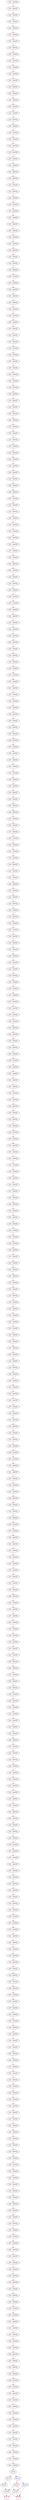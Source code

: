 digraph {
    1 [label=F];
    2 [label=T];
    3 [label="[1,0,0]"];
    4 [label="[0,0,2]"];
    5 [label="[1,0,0]"];
    6 [label="[0,0,1]"];
    7 [label="[0,0,2]"];
    8 [label="[0,0,2]"];
    9 [label="[0,0,1]"];
    10 [label="[0,0,0]"];
    11 [label="ord = lineOrd"];
    12 [label="ord = lineOrd"];
    13 [label="ord = lineOrd"];
    14 [label="ord = lineOrd"];
    15 [label="ord = lineOrd"];
    16 [label="ord = lineOrd"];
    17 [label="ord = lineOrd"];
    18 [label="ord = lineOrd"];
    19 [label="ord = lineOrd"];
    20 [label="ord = lineOrd"];
    21 [label="ord = lineOrd"];
    22 [label="ord = lineOrd"];
    23 [label="ord = lineOrd"];
    24 [label="ord = lineOrd"];
    25 [label="ord = lineOrd"];
    26 [label="ord = lineOrd"];
    27 [label="ord = lineOrd"];
    28 [label="ord = lineOrd"];
    29 [label="ord = lineOrd"];
    30 [label="ord = lineOrd"];
    31 [label="ord = lineOrd"];
    32 [label="ord = lineOrd"];
    33 [label="ord = lineOrd"];
    34 [label="ord = lineOrd"];
    35 [label="ord = lineOrd"];
    36 [label="ord = lineOrd"];
    37 [label="ord = lineOrd"];
    38 [label="ord = lineOrd"];
    39 [label="ord = lineOrd"];
    40 [label="ord = lineOrd"];
    41 [label="ord = lineOrd"];
    42 [label="ord = lineOrd"];
    43 [label="ord = lineOrd"];
    44 [label="ord = lineOrd"];
    45 [label="ord = lineOrd"];
    46 [label="ord = lineOrd"];
    47 [label="ord = lineOrd"];
    48 [label="ord = lineOrd"];
    49 [label="ord = lineOrd"];
    50 [label="ord = lineOrd"];
    51 [label="ord = lineOrd"];
    52 [label="ord = lineOrd"];
    53 [label="ord = lineOrd"];
    54 [label="ord = lineOrd"];
    55 [label="ord = lineOrd"];
    56 [label="ord = lineOrd"];
    57 [label="ord = lineOrd"];
    58 [label="ord = lineOrd"];
    59 [label="ord = lineOrd"];
    60 [label="ord = lineOrd"];
    61 [label="ord = lineOrd"];
    62 [label="ord = lineOrd"];
    63 [label="ord = lineOrd"];
    64 [label="ord = lineOrd"];
    65 [label="ord = lineOrd"];
    66 [label="ord = lineOrd"];
    67 [label="ord = lineOrd"];
    68 [label="ord = lineOrd"];
    69 [label="ord = lineOrd"];
    70 [label="ord = lineOrd"];
    71 [label="ord = lineOrd"];
    72 [label="ord = lineOrd"];
    73 [label="ord = lineOrd"];
    74 [label="ord = lineOrd"];
    75 [label="ord = lineOrd"];
    76 [label="ord = lineOrd"];
    77 [label="ord = lineOrd"];
    78 [label="ord = lineOrd"];
    79 [label="ord = lineOrd"];
    80 [label="ord = lineOrd"];
    81 [label="ord = lineOrd"];
    82 [label="ord = lineOrd"];
    83 [label="ord = lineOrd"];
    84 [label="ord = lineOrd"];
    85 [label="ord = lineOrd"];
    86 [label="ord = lineOrd"];
    87 [label="ord = lineOrd"];
    88 [label="ord = lineOrd"];
    89 [label="ord = lineOrd"];
    90 [label="ord = lineOrd"];
    91 [label="ord = lineOrd"];
    92 [label="ord = lineOrd"];
    93 [label="ord = lineOrd"];
    94 [label="ord = lineOrd"];
    95 [label="ord = lineOrd"];
    96 [label="ord = lineOrd"];
    97 [label="ord = lineOrd"];
    98 [label="ord = lineOrd"];
    99 [label="ord = lineOrd"];
    100 [label="ord = lineOrd"];
    101 [label="ord = lineOrd"];
    102 [label="ord = lineOrd"];
    103 [label="ord = lineOrd"];
    104 [label="ord = lineOrd"];
    105 [label="ord = lineOrd"];
    106 [label="ord = lineOrd"];
    107 [label="ord = lineOrd"];
    108 [label="ord = lineOrd"];
    109 [label="ord = lineOrd"];
    110 [label="ord = lineOrd"];
    111 [label="ord = lineOrd"];
    112 [label="ord = lineOrd"];
    113 [label="ord = lineOrd"];
    114 [label="ord = lineOrd"];
    115 [label="ord = lineOrd"];
    116 [label="ord = lineOrd"];
    117 [label="ord = lineOrd"];
    118 [label="ord = lineOrd"];
    119 [label="ord = lineOrd"];
    120 [label="ord = lineOrd"];
    121 [label="ord = lineOrd"];
    122 [label="ord = lineOrd"];
    123 [label="ord = lineOrd"];
    124 [label="ord = lineOrd"];
    125 [label="ord = lineOrd"];
    126 [label="ord = lineOrd"];
    127 [label="ord = lineOrd"];
    128 [label="ord = lineOrd"];
    129 [label="ord = lineOrd"];
    130 [label="ord = lineOrd"];
    131 [label="ord = lineOrd"];
    132 [label="ord = lineOrd"];
    133 [label="ord = lineOrd"];
    134 [label="ord = lineOrd"];
    135 [label="ord = lineOrd"];
    136 [label="ord = lineOrd"];
    137 [label="ord = lineOrd"];
    138 [label="ord = lineOrd"];
    139 [label="ord = lineOrd"];
    140 [label="ord = lineOrd"];
    141 [label="ord = lineOrd"];
    142 [label="ord = lineOrd"];
    143 [label="ord = lineOrd"];
    144 [label="ord = lineOrd"];
    145 [label="ord = lineOrd"];
    146 [label="ord = lineOrd"];
    147 [label="ord = lineOrd"];
    148 [label="ord = lineOrd"];
    149 [label="ord = lineOrd"];
    150 [label="ord = lineOrd"];
    151 [label="ord = lineOrd"];
    152 [label="ord = lineOrd"];
    153 [label="ord = lineOrd"];
    154 [label="ord = lineOrd"];
    155 [label="ord = lineOrd"];
    156 [label="ord = lineOrd"];
    157 [label="ord = lineOrd"];
    158 [label="ord = lineOrd"];
    159 [label="ord = lineOrd"];
    160 [label="ord = lineOrd"];
    161 [label="ord = lineOrd"];
    162 [label="ord = lineOrd"];
    163 [label="ord = lineOrd"];
    164 [label="ord = lineOrd"];
    165 [label="ord = lineOrd"];
    166 [label="ord = lineOrd"];
    167 [label="ord = lineOrd"];
    168 [label="ord = lineOrd"];
    169 [label="ord = lineOrd"];
    170 [label="ord = lineOrd"];
    171 [label="ord = lineOrd"];
    172 [label="ord = lineOrd"];
    173 [label="ord = lineOrd"];
    174 [label="ord = lineOrd"];
    175 [label="ord = lineOrd"];
    176 [label="ord = lineOrd"];
    177 [label="ord = lineOrd"];
    178 [label="ord = lineOrd"];
    179 [label="ord = lineOrd"];
    180 [label="ord = lineOrd"];
    181 [label="ord = lineOrd"];
    182 [label="ord = lineOrd"];
    183 [label="ord = lineOrd"];
    184 [label="ord = lineOrd"];
    185 [label="ord = lineOrd"];
    186 [label="ord = lineOrd"];
    187 [label="ord = lineOrd"];
    188 [label="ord = lineOrd"];
    189 [label="ord = lineOrd"];
    190 [label="ord = lineOrd"];
    191 [label="ord = lineOrd"];
    192 [label="ord = lineOrd"];
    193 [label="ord = lineOrd"];
    194 [label="ord = lineOrd"];
    195 [label="ord = lineOrd"];
    196 [label="ord = lineOrd"];
    197 [label="ord = lineOrd"];
    198 [label="ord = lineOrd"];
    199 [label="ord = lineOrd"];
    200 [label="ord = lineOrd"];
    201 [label="ord = lineOrd"];
    202 [label="ord = lineOrd"];
    203 [label="ord = lineOrd"];
    204 [label="ord = lineOrd"];
    205 [label="ord = lineOrd"];
    206 [label="ord = lineOrd"];
    207 [label="ord = lineOrd"];
    208 [label="ord = lineOrd"];
    209 [label="ord = lineOrd"];
    210 [label="ord = lineOrd"];
    211 [label="ord = lineOrd"];
    212 [label="ord = lineOrd"];
    213 [label="ord = lineOrd"];
    214 [label="ord = lineOrd"];
    215 [label="ord = lineOrd"];
    216 [label="ord = lineOrd"];
    217 [label="ord = lineOrd"];
    218 [label="ord = lineOrd"];
    219 [label="ord = lineOrd"];
    220 [label="ord = lineOrd"];
    221 [label="ord = lineOrd"];
    222 [label="ord = lineOrd"];
    223 [label="ord = lineOrd"];
    224 [label="ord = lineOrd"];
    225 [label="ord = lineOrd"];
    226 [label="ord = lineOrd"];
    227 [label="ord = lineOrd"];
    228 [label="ord = lineOrd"];
    229 [label="ord = lineOrd"];
    230 [label="ord = lineOrd"];
    231 [label="ord = lineOrd"];
    232 [label="ord = lineOrd"];
    233 [label="ord = lineOrd"];
    234 [label="ord = lineOrd"];
    235 [label="ord = lineOrd"];
    236 [label="ord = lineOrd"];
    237 [label="ord = lineOrd"];
    238 [label="ord = lineOrd"];
    239 [label="ord = lineOrd"];
    240 [label="ord = lineOrd"];
    241 [label="ord = lineOrd"];
    242 [label="ord = lineOrd"];
    243 [label="ord = lineOrd"];
    244 [label="ord = lineOrd"];
    245 [label="ord = lineOrd"];
    246 [label="ord = lineOrd"];
    247 [label="ord = lineOrd"];
    248 [label="ord = lineOrd"];
    249 [label="ord = lineOrd"];
    250 [label="ord = lineOrd"];
    251 [label="ord = lineOrd"];
    252 [label="ord = lineOrd"];
    253 [label="ord = lineOrd"];
    254 [label="ord = lineOrd"];
    255 [label="ord = lineOrd"];
    256 [label="ord = lineOrd"];
    257 [label="ord = lineOrd"];
    258 [label="ord = lineOrd"];
    259 [label="ord = lineOrd"];
    260 [label="ord = lineOrd"];
    261 [label="ord = lineOrd"];
    262 [label="ord = lineOrd"];
    263 [label="ord = lineOrd"];
    264 [label="ord = lineOrd"];
    265 [label="ord = lineOrd"];
    266 [label="ord = lineOrd"];
    267 [label="ord = lineOrd"];
    268 [label="ord = lineOrd"];
    269 [label="ord = lineOrd"];
    270 [label="ord = lineOrd"];
    271 [label="ord = lineOrd"];
    272 [label="ord = lineOrd"];
    273 [label="ord = lineOrd"];
    274 [label="ord = lineOrd"];
    275 [label="ord = lineOrd"];
    276 [label="ord = lineOrd"];
    277 [label="ord = lineOrd"];
    278 [label="ord = lineOrd"];
    279 [label="ord = lineOrd"];
    280 [label="ord = lineOrd"];
    281 [label="ord = lineOrd"];
    282 [label="ord = lineOrd"];
    283 [label="ord = lineOrd"];
    284 [label="ord = lineOrd"];
    285 [label="ord = lineOrd"];
    286 [label="ord = lineOrd"];
    287 [label="ord = lineOrd"];
    288 [label="ord = lineOrd"];
    289 [label="ord = lineOrd"];
    290 [label="ord = lineOrd"];
    291 [label="ord = lineOrd"];
    292 [label="ord = lineOrd"];
    293 [label="ord = lineOrd"];
    294 [label="ord = lineOrd"];
    295 [label="ord = lineOrd"];
    296 [label="ord = lineOrd"];
    297 [label="ord = lineOrd"];
    298 [label="ord = lineOrd"];
    299 [label="ord = lineOrd"];
    300 [label="ord = lineOrd"];
    301 [label="ord = lineOrd"];
    302 [label="ord = lineOrd"];
    303 [label="ord = lineOrd"];
    304 [label="ord = lineOrd"];
    305 [label="ord = lineOrd"];
    306 [label="ord = lineOrd"];
    307 [label="ord = lineOrd"];
    308 [label="ord = lineOrd"];
    309 [label="ord = lineOrd"];
    310 [label="ord = lineOrd"];
    311 [label="ord = lineOrd"];
    312 [label="ord = lineOrd"];
    313 [label="ord = lineOrd"];
    314 [label="ord = lineOrd"];
    315 [label="ord = lineOrd"];
    316 [label="ord = lineOrd"];
    317 [label="ord = lineOrd"];
    318 [label="ord = lineOrd"];
    319 [label="ord = lineOrd"];
    320 [label="ord = lineOrd"];
    321 [label="ord = lineOrd"];
    322 [label="ord = lineOrd"];
    323 [label="ord = lineOrd"];
    324 [label="ord = lineOrd"];
    325 [label="ord = lineOrd"];
    326 [label="ord = lineOrd"];
    327 [label="ord = lineOrd"];
    328 [label="ord = lineOrd"];
    329 [label="ord = lineOrd"];
    330 [label="ord = lineOrd"];
    331 [label="ord = lineOrd"];
    332 [label="ord = lineOrd"];
    333 [label="ord = lineOrd"];
    334 [label="ord = lineOrd"];
    335 [label="ord = lineOrd"];
    336 [label="ord = lineOrd"];
    337 [label="ord = lineOrd"];
    338 [label="ord = lineOrd"];
    339 [label="ord = lineOrd"];
    340 [label="ord = lineOrd"];
    341 [label="ord = lineOrd"];
    342 [label="ord = lineOrd"];
    343 [label="ord = lineOrd"];
    344 [label="ord = lineOrd"];
    345 [label="ord = lineOrd"];
    346 [label="ord = lineOrd"];
    347 [label="ord = lineOrd"];
    348 [label="ord = lineOrd"];
    349 [label="ord = lineOrd"];
    350 [label="ord = lineOrd"];
    351 [label="ord = lineOrd"];
    352 [label="ord = lineOrd"];
    353 [label="ord = lineOrd"];
    354 [label="ord = lineOrd"];
    355 [label="ord = lineOrd"];
    356 [label="ord = lineOrd"];
    357 [label="ord = lineOrd"];
    358 [label="ord = lineOrd"];
    359 [label="ord = lineOrd"];
    360 [label="ord = lineOrd"];
    361 [label="ord = lineOrd"];
    362 [label="ord = lineOrd"];
    363 [label="ord = lineOrd"];
    364 [label="ord = lineOrd"];
    365 [label="ord = lineOrd"];
    366 [label="ord = lineOrd"];
    367 [label="ord = lineOrd"];
    368 [label="ord = lineOrd"];
    369 [label="ord = lineOrd"];
    370 [label="ord = lineOrd"];
    371 [label="ord = lineOrd"];
    372 [label="ord = lineOrd"];
    373 [label="ord = lineOrd"];
    374 [label="ord = lineOrd"];
    375 [label="ord = lineOrd"];
    376 [label="ord = lineOrd"];
    377 [label="ord = lineOrd"];
    378 [label="ord = lineOrd"];
    379 [label="ord = lineOrd"];
    380 [label="ord = lineOrd"];
    381 [label="ord = lineOrd"];
    382 [label="ord = lineOrd"];
    383 [label="ord = lineOrd"];
    384 [label="ord = lineOrd"];
    385 [label="ord = lineOrd"];
    386 [label="ord = lineOrd"];
    387 [label="ord = lineOrd"];
    388 [label="ord = lineOrd"];
    3 -> 1 [style=dashed
           ,color=blue];
    3 -> 2 [color=red];
    4 -> 3 [style=dashed
           ,color=blue];
    4 -> 1 [color=red];
    5 -> 2 [style=dashed
           ,color=blue];
    5 -> 1 [color=red];
    6 -> 4 [color=red];
    6 -> 5 [style=dashed
           ,color=blue];
    7 -> 3 [style=dashed
           ,color=blue];
    7 -> 2 [color=red];
    8 -> 5 [color=red];
    8 -> 2 [style=dashed
           ,color=blue];
    9 -> 7 [color=red];
    9 -> 8 [style=dashed
           ,color=blue];
    10 -> 6 [color=red];
    10 -> 9 [style=dashed
            ,color=blue];
    11 -> 10 [color=red];
    12 -> 11 [color=red];
    13 -> 12 [color=red];
    14 -> 13 [color=red];
    15 -> 14 [color=red];
    16 -> 15 [color=red];
    17 -> 16 [color=red];
    18 -> 17 [color=red];
    19 -> 18 [color=red];
    20 -> 19 [color=red];
    21 -> 20 [color=red];
    22 -> 21 [color=red];
    23 -> 22 [color=red];
    24 -> 23 [color=red];
    25 -> 24 [color=red];
    26 -> 25 [color=red];
    27 -> 26 [color=red];
    28 -> 27 [color=red];
    29 -> 28 [color=red];
    30 -> 29 [color=red];
    31 -> 30 [color=red];
    32 -> 31 [color=red];
    33 -> 32 [color=red];
    34 -> 33 [color=red];
    35 -> 34 [color=red];
    36 -> 35 [color=red];
    37 -> 36 [color=red];
    38 -> 37 [color=red];
    39 -> 38 [color=red];
    40 -> 39 [color=red];
    41 -> 40 [color=red];
    42 -> 41 [color=red];
    43 -> 42 [color=red];
    44 -> 43 [color=red];
    45 -> 44 [color=red];
    46 -> 45 [color=red];
    47 -> 46 [color=red];
    48 -> 47 [color=red];
    49 -> 48 [color=red];
    50 -> 49 [color=red];
    51 -> 50 [color=red];
    52 -> 51 [color=red];
    53 -> 52 [color=red];
    54 -> 53 [color=red];
    55 -> 54 [color=red];
    56 -> 55 [color=red];
    57 -> 56 [color=red];
    58 -> 57 [color=red];
    59 -> 58 [color=red];
    60 -> 59 [color=red];
    61 -> 60 [color=red];
    62 -> 61 [color=red];
    63 -> 62 [color=red];
    64 -> 63 [color=red];
    65 -> 64 [color=red];
    66 -> 65 [color=red];
    67 -> 66 [color=red];
    68 -> 67 [color=red];
    69 -> 68 [color=red];
    70 -> 69 [color=red];
    71 -> 70 [color=red];
    72 -> 71 [color=red];
    73 -> 72 [color=red];
    74 -> 73 [color=red];
    75 -> 74 [color=red];
    76 -> 75 [color=red];
    77 -> 76 [color=red];
    78 -> 77 [color=red];
    79 -> 78 [color=red];
    80 -> 79 [color=red];
    81 -> 80 [color=red];
    82 -> 81 [color=red];
    83 -> 82 [color=red];
    84 -> 83 [color=red];
    85 -> 84 [color=red];
    86 -> 85 [color=red];
    87 -> 86 [color=red];
    88 -> 87 [color=red];
    89 -> 88 [color=red];
    90 -> 89 [color=red];
    91 -> 90 [color=red];
    92 -> 91 [color=red];
    93 -> 92 [color=red];
    94 -> 93 [color=red];
    95 -> 94 [color=red];
    96 -> 95 [color=red];
    97 -> 96 [color=red];
    98 -> 97 [color=red];
    99 -> 98 [color=red];
    100 -> 99 [color=red];
    101 -> 100 [color=red];
    102 -> 101 [color=red];
    103 -> 102 [color=red];
    104 -> 103 [color=red];
    105 -> 104 [color=red];
    106 -> 105 [color=red];
    107 -> 106 [color=red];
    108 -> 107 [color=red];
    109 -> 108 [color=red];
    110 -> 109 [color=red];
    111 -> 110 [color=red];
    112 -> 111 [color=red];
    113 -> 112 [color=red];
    114 -> 113 [color=red];
    115 -> 114 [color=red];
    116 -> 115 [color=red];
    117 -> 116 [color=red];
    118 -> 117 [color=red];
    119 -> 118 [color=red];
    120 -> 119 [color=red];
    121 -> 120 [color=red];
    122 -> 121 [color=red];
    123 -> 122 [color=red];
    124 -> 123 [color=red];
    125 -> 124 [color=red];
    126 -> 125 [color=red];
    127 -> 126 [color=red];
    128 -> 127 [color=red];
    129 -> 128 [color=red];
    130 -> 129 [color=red];
    131 -> 130 [color=red];
    132 -> 131 [color=red];
    133 -> 132 [color=red];
    134 -> 133 [color=red];
    135 -> 134 [color=red];
    136 -> 135 [color=red];
    137 -> 136 [color=red];
    138 -> 137 [color=red];
    139 -> 138 [color=red];
    140 -> 139 [color=red];
    141 -> 140 [color=red];
    142 -> 141 [color=red];
    143 -> 142 [color=red];
    144 -> 143 [color=red];
    145 -> 144 [color=red];
    146 -> 145 [color=red];
    147 -> 146 [color=red];
    148 -> 147 [color=red];
    149 -> 148 [color=red];
    150 -> 149 [color=red];
    151 -> 150 [color=red];
    152 -> 151 [color=red];
    153 -> 152 [color=red];
    154 -> 153 [color=red];
    155 -> 154 [color=red];
    156 -> 155 [color=red];
    157 -> 156 [color=red];
    158 -> 157 [color=red];
    159 -> 158 [color=red];
    160 -> 159 [color=red];
    161 -> 160 [color=red];
    162 -> 161 [color=red];
    163 -> 162 [color=red];
    164 -> 163 [color=red];
    165 -> 164 [color=red];
    166 -> 165 [color=red];
    167 -> 166 [color=red];
    168 -> 167 [color=red];
    169 -> 168 [color=red];
    170 -> 169 [color=red];
    171 -> 170 [color=red];
    172 -> 171 [color=red];
    173 -> 172 [color=red];
    174 -> 173 [color=red];
    175 -> 174 [color=red];
    176 -> 175 [color=red];
    177 -> 176 [color=red];
    178 -> 177 [color=red];
    179 -> 178 [color=red];
    180 -> 179 [color=red];
    181 -> 180 [color=red];
    182 -> 181 [color=red];
    183 -> 182 [color=red];
    184 -> 183 [color=red];
    185 -> 184 [color=red];
    186 -> 185 [color=red];
    187 -> 186 [color=red];
    188 -> 187 [color=red];
    189 -> 188 [color=red];
    190 -> 189 [color=red];
    191 -> 190 [color=red];
    192 -> 191 [color=red];
    193 -> 192 [color=red];
    194 -> 193 [color=red];
    195 -> 194 [color=red];
    196 -> 195 [color=red];
    197 -> 196 [color=red];
    198 -> 197 [color=red];
    199 -> 198 [color=red];
    200 -> 199 [color=red];
    201 -> 200 [color=red];
    202 -> 201 [color=red];
    203 -> 202 [color=red];
    204 -> 203 [color=red];
    205 -> 204 [color=red];
    206 -> 205 [color=red];
    207 -> 206 [color=red];
    208 -> 207 [color=red];
    209 -> 208 [color=red];
    210 -> 209 [color=red];
    211 -> 210 [color=red];
    212 -> 211 [color=red];
    213 -> 212 [color=red];
    214 -> 213 [color=red];
    215 -> 214 [color=red];
    216 -> 215 [color=red];
    217 -> 216 [color=red];
    218 -> 217 [color=red];
    219 -> 218 [color=red];
    220 -> 219 [color=red];
    221 -> 220 [color=red];
    222 -> 221 [color=red];
    223 -> 222 [color=red];
    224 -> 223 [color=red];
    225 -> 224 [color=red];
    226 -> 225 [color=red];
    227 -> 226 [color=red];
    228 -> 227 [color=red];
    229 -> 228 [color=red];
    230 -> 229 [color=red];
    231 -> 230 [color=red];
    232 -> 231 [color=red];
    233 -> 232 [color=red];
    234 -> 233 [color=red];
    235 -> 234 [color=red];
    236 -> 235 [color=red];
    237 -> 236 [color=red];
    238 -> 237 [color=red];
    239 -> 238 [color=red];
    240 -> 239 [color=red];
    241 -> 240 [color=red];
    242 -> 241 [color=red];
    243 -> 242 [color=red];
    244 -> 243 [color=red];
    245 -> 244 [color=red];
    246 -> 245 [color=red];
    247 -> 246 [color=red];
    248 -> 247 [color=red];
    249 -> 248 [color=red];
    250 -> 249 [color=red];
    251 -> 250 [color=red];
    252 -> 251 [color=red];
    253 -> 252 [color=red];
    254 -> 253 [color=red];
    255 -> 254 [color=red];
    256 -> 255 [color=red];
    257 -> 256 [color=red];
    258 -> 257 [color=red];
    259 -> 258 [color=red];
    260 -> 259 [color=red];
    261 -> 260 [color=red];
    262 -> 261 [color=red];
    263 -> 262 [color=red];
    264 -> 263 [color=red];
    265 -> 264 [color=red];
    266 -> 265 [color=red];
    267 -> 266 [color=red];
    268 -> 267 [color=red];
    269 -> 268 [color=red];
    270 -> 269 [color=red];
    271 -> 270 [color=red];
    272 -> 271 [color=red];
    273 -> 272 [color=red];
    274 -> 273 [color=red];
    275 -> 274 [color=red];
    276 -> 275 [color=red];
    277 -> 276 [color=red];
    278 -> 277 [color=red];
    279 -> 278 [color=red];
    280 -> 279 [color=red];
    281 -> 280 [color=red];
    282 -> 281 [color=red];
    283 -> 282 [color=red];
    284 -> 283 [color=red];
    285 -> 284 [color=red];
    286 -> 285 [color=red];
    287 -> 286 [color=red];
    288 -> 287 [color=red];
    289 -> 288 [color=red];
    290 -> 289 [color=red];
    291 -> 290 [color=red];
    292 -> 291 [color=red];
    293 -> 292 [color=red];
    294 -> 293 [color=red];
    295 -> 294 [color=red];
    296 -> 295 [color=red];
    297 -> 296 [color=red];
    298 -> 297 [color=red];
    299 -> 298 [color=red];
    300 -> 299 [color=red];
    301 -> 300 [color=red];
    302 -> 301 [color=red];
    303 -> 302 [color=red];
    304 -> 303 [color=red];
    305 -> 304 [color=red];
    306 -> 305 [color=red];
    307 -> 306 [color=red];
    308 -> 307 [color=red];
    309 -> 308 [color=red];
    310 -> 309 [color=red];
    311 -> 310 [color=red];
    312 -> 311 [color=red];
    313 -> 312 [color=red];
    314 -> 313 [color=red];
    315 -> 314 [color=red];
    316 -> 315 [color=red];
    317 -> 316 [color=red];
    318 -> 317 [color=red];
    319 -> 318 [color=red];
    320 -> 319 [color=red];
    321 -> 320 [color=red];
    322 -> 321 [color=red];
    323 -> 322 [color=red];
    324 -> 323 [color=red];
    325 -> 324 [color=red];
    326 -> 325 [color=red];
    327 -> 326 [color=red];
    328 -> 327 [color=red];
    329 -> 328 [color=red];
    330 -> 329 [color=red];
    331 -> 330 [color=red];
    332 -> 331 [color=red];
    333 -> 332 [color=red];
    334 -> 333 [color=red];
    335 -> 334 [color=red];
    336 -> 335 [color=red];
    337 -> 336 [color=red];
    338 -> 337 [color=red];
    339 -> 338 [color=red];
    340 -> 339 [color=red];
    341 -> 340 [color=red];
    342 -> 341 [color=red];
    343 -> 342 [color=red];
    344 -> 343 [color=red];
    345 -> 344 [color=red];
    346 -> 345 [color=red];
    347 -> 346 [color=red];
    348 -> 347 [color=red];
    349 -> 348 [color=red];
    350 -> 349 [color=red];
    351 -> 350 [color=red];
    352 -> 351 [color=red];
    353 -> 352 [color=red];
    354 -> 353 [color=red];
    355 -> 354 [color=red];
    356 -> 355 [color=red];
    357 -> 356 [color=red];
    358 -> 357 [color=red];
    359 -> 358 [color=red];
    360 -> 359 [color=red];
    361 -> 360 [color=red];
    362 -> 361 [color=red];
    363 -> 362 [color=red];
    364 -> 363 [color=red];
    365 -> 364 [color=red];
    366 -> 365 [color=red];
    367 -> 366 [color=red];
    368 -> 367 [color=red];
    369 -> 368 [color=red];
    370 -> 369 [color=red];
    371 -> 370 [color=red];
    372 -> 371 [color=red];
    373 -> 372 [color=red];
    374 -> 373 [color=red];
    375 -> 374 [color=red];
    376 -> 375 [color=red];
    377 -> 376 [color=red];
    378 -> 377 [color=red];
    379 -> 378 [color=red];
    380 -> 379 [color=red];
    381 -> 380 [color=red];
    382 -> 381 [color=red];
    383 -> 382 [color=red];
    384 -> 383 [color=red];
    385 -> 384 [color=red];
    386 -> 385 [color=red];
    387 -> 386 [color=red];
    388 -> 387 [color=red];
}